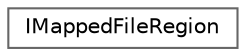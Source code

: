 digraph "Graphical Class Hierarchy"
{
 // INTERACTIVE_SVG=YES
 // LATEX_PDF_SIZE
  bgcolor="transparent";
  edge [fontname=Helvetica,fontsize=10,labelfontname=Helvetica,labelfontsize=10];
  node [fontname=Helvetica,fontsize=10,shape=box,height=0.2,width=0.4];
  rankdir="LR";
  Node0 [id="Node000000",label="IMappedFileRegion",height=0.2,width=0.4,color="grey40", fillcolor="white", style="filled",URL="$d4/daa/classIMappedFileRegion.html",tooltip=" "];
}

